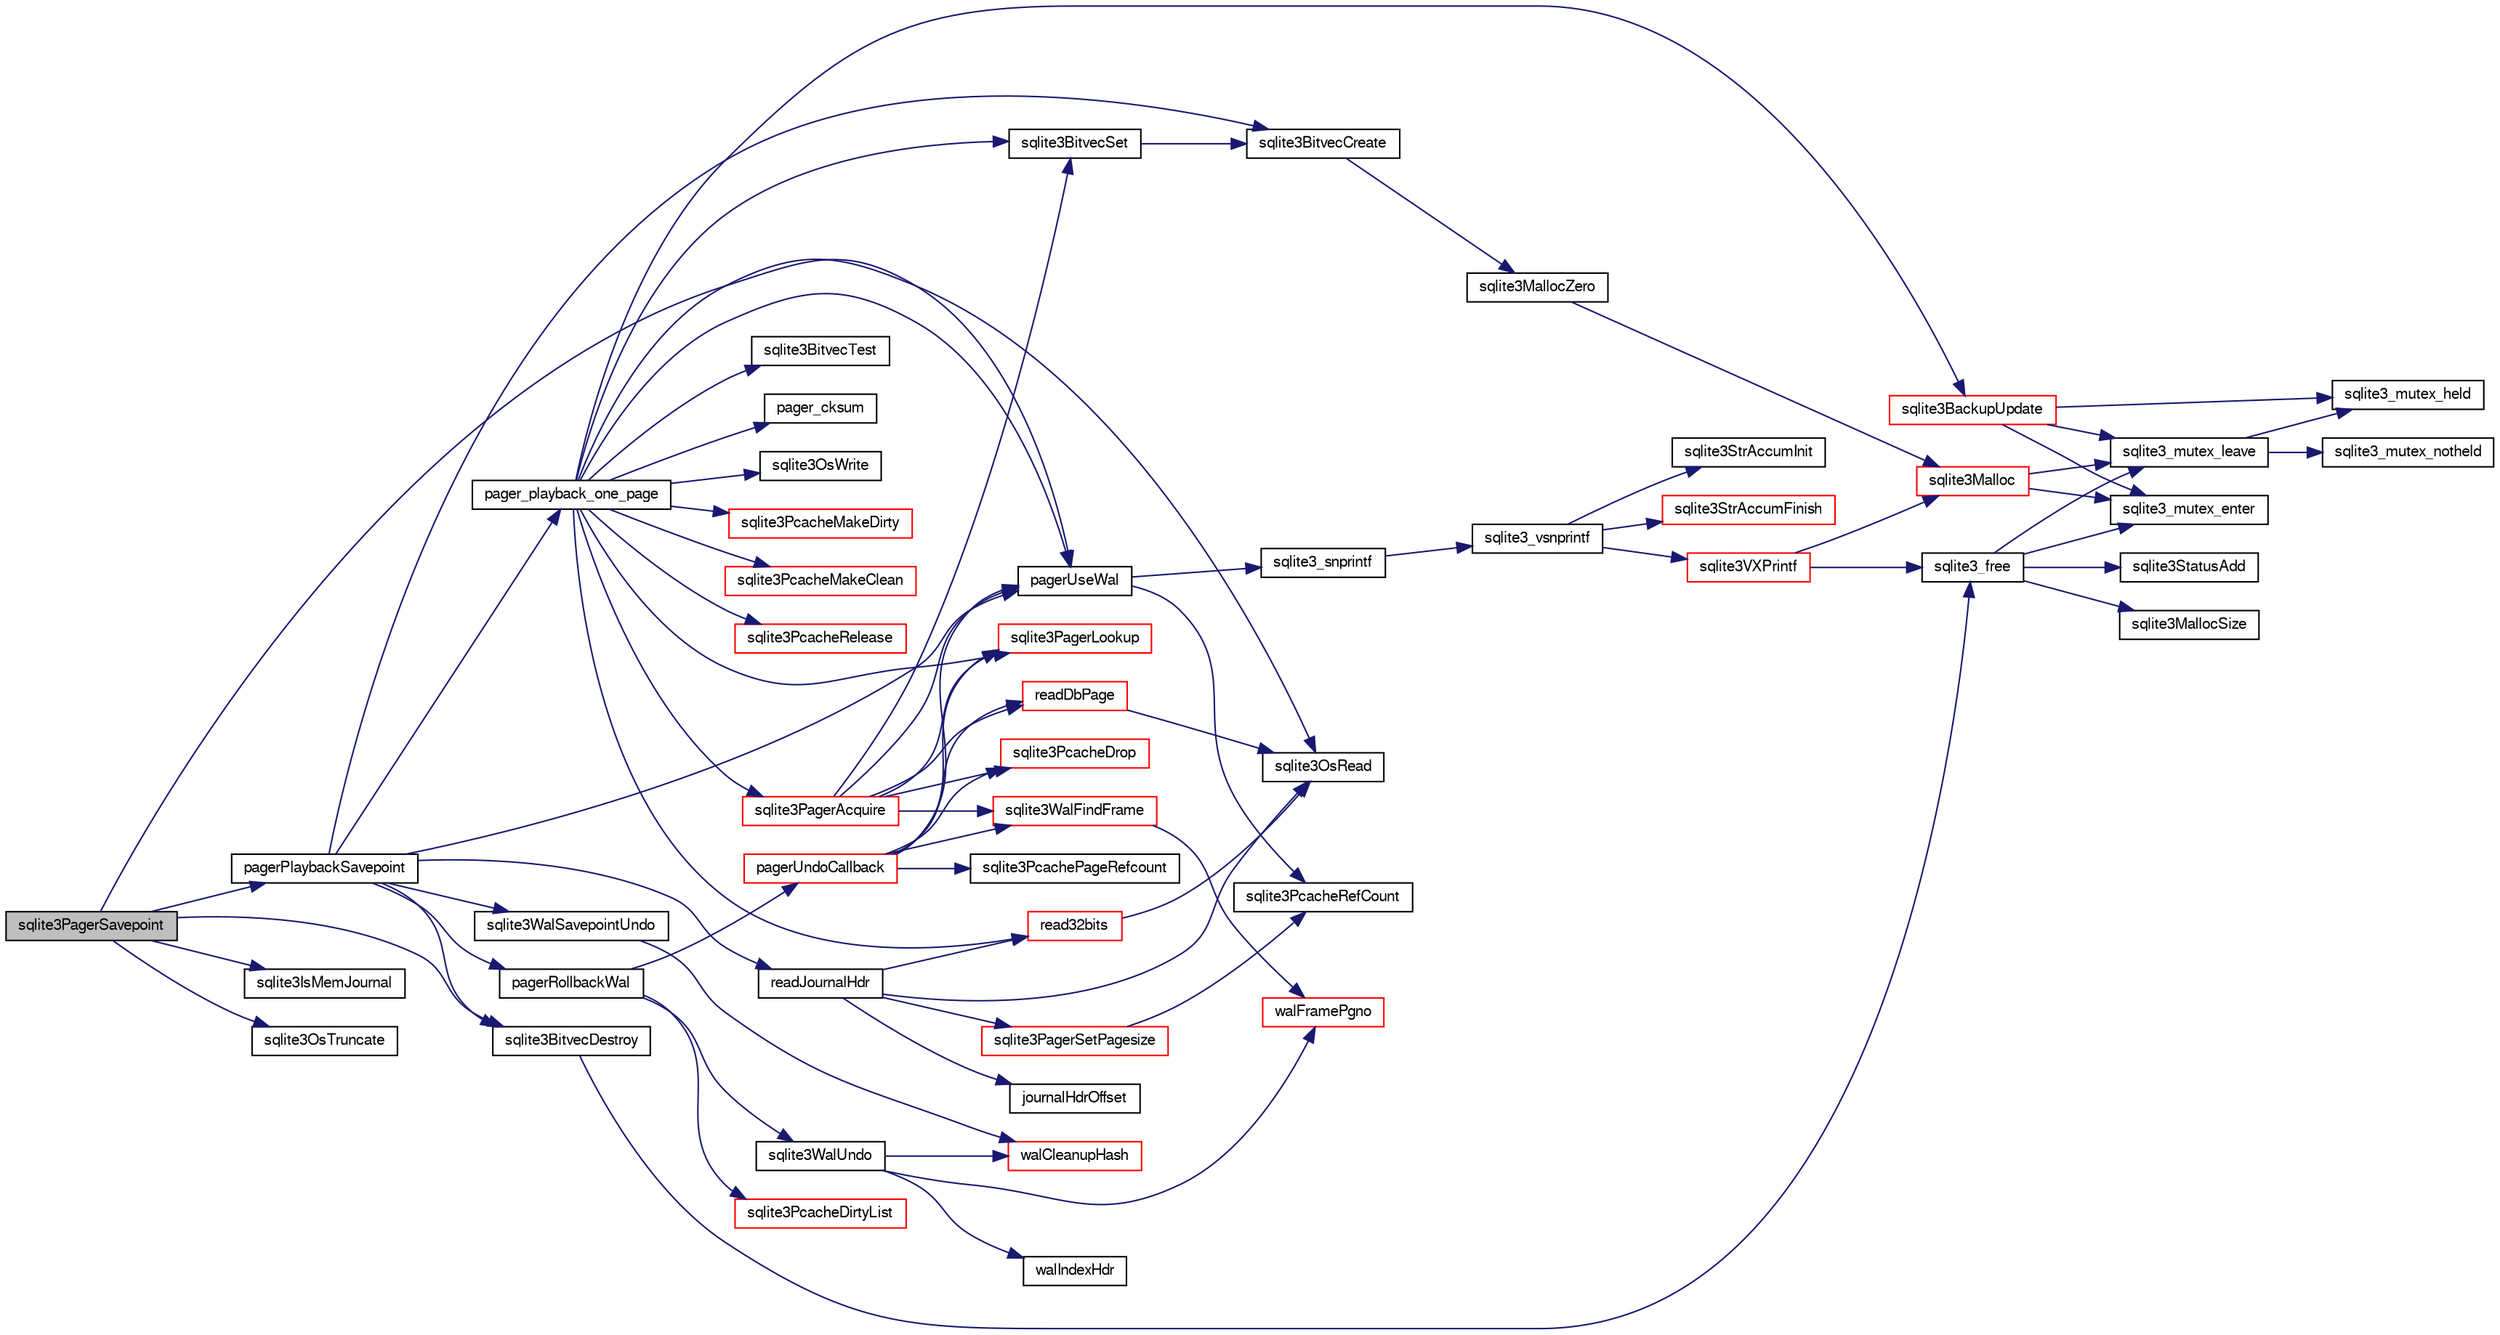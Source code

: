 digraph "sqlite3PagerSavepoint"
{
  edge [fontname="FreeSans",fontsize="10",labelfontname="FreeSans",labelfontsize="10"];
  node [fontname="FreeSans",fontsize="10",shape=record];
  rankdir="LR";
  Node636902 [label="sqlite3PagerSavepoint",height=0.2,width=0.4,color="black", fillcolor="grey75", style="filled", fontcolor="black"];
  Node636902 -> Node636903 [color="midnightblue",fontsize="10",style="solid",fontname="FreeSans"];
  Node636903 [label="sqlite3BitvecDestroy",height=0.2,width=0.4,color="black", fillcolor="white", style="filled",URL="$sqlite3_8c.html#ab732400d8022b48df1b7b3ee41be045d"];
  Node636903 -> Node636904 [color="midnightblue",fontsize="10",style="solid",fontname="FreeSans"];
  Node636904 [label="sqlite3_free",height=0.2,width=0.4,color="black", fillcolor="white", style="filled",URL="$sqlite3_8c.html#a6552349e36a8a691af5487999ab09519"];
  Node636904 -> Node636905 [color="midnightblue",fontsize="10",style="solid",fontname="FreeSans"];
  Node636905 [label="sqlite3_mutex_enter",height=0.2,width=0.4,color="black", fillcolor="white", style="filled",URL="$sqlite3_8c.html#a1c12cde690bd89f104de5cbad12a6bf5"];
  Node636904 -> Node636906 [color="midnightblue",fontsize="10",style="solid",fontname="FreeSans"];
  Node636906 [label="sqlite3StatusAdd",height=0.2,width=0.4,color="black", fillcolor="white", style="filled",URL="$sqlite3_8c.html#afa029f93586aeab4cc85360905dae9cd"];
  Node636904 -> Node636907 [color="midnightblue",fontsize="10",style="solid",fontname="FreeSans"];
  Node636907 [label="sqlite3MallocSize",height=0.2,width=0.4,color="black", fillcolor="white", style="filled",URL="$sqlite3_8c.html#acf5d2a5f35270bafb050bd2def576955"];
  Node636904 -> Node636908 [color="midnightblue",fontsize="10",style="solid",fontname="FreeSans"];
  Node636908 [label="sqlite3_mutex_leave",height=0.2,width=0.4,color="black", fillcolor="white", style="filled",URL="$sqlite3_8c.html#a5838d235601dbd3c1fa993555c6bcc93"];
  Node636908 -> Node636909 [color="midnightblue",fontsize="10",style="solid",fontname="FreeSans"];
  Node636909 [label="sqlite3_mutex_held",height=0.2,width=0.4,color="black", fillcolor="white", style="filled",URL="$sqlite3_8c.html#acf77da68932b6bc163c5e68547ecc3e7"];
  Node636908 -> Node636910 [color="midnightblue",fontsize="10",style="solid",fontname="FreeSans"];
  Node636910 [label="sqlite3_mutex_notheld",height=0.2,width=0.4,color="black", fillcolor="white", style="filled",URL="$sqlite3_8c.html#a83967c837c1c000d3b5adcfaa688f5dc"];
  Node636902 -> Node636911 [color="midnightblue",fontsize="10",style="solid",fontname="FreeSans"];
  Node636911 [label="sqlite3IsMemJournal",height=0.2,width=0.4,color="black", fillcolor="white", style="filled",URL="$sqlite3_8c.html#a237bb8682b84ed24be164d4c57465182"];
  Node636902 -> Node636912 [color="midnightblue",fontsize="10",style="solid",fontname="FreeSans"];
  Node636912 [label="sqlite3OsTruncate",height=0.2,width=0.4,color="black", fillcolor="white", style="filled",URL="$sqlite3_8c.html#ab14e17fc93b09d52b42c433c47eb3b68"];
  Node636902 -> Node636913 [color="midnightblue",fontsize="10",style="solid",fontname="FreeSans"];
  Node636913 [label="pagerUseWal",height=0.2,width=0.4,color="black", fillcolor="white", style="filled",URL="$sqlite3_8c.html#a31def80bfe1de9284d635ba190a5eb68"];
  Node636913 -> Node636914 [color="midnightblue",fontsize="10",style="solid",fontname="FreeSans"];
  Node636914 [label="sqlite3PcacheRefCount",height=0.2,width=0.4,color="black", fillcolor="white", style="filled",URL="$sqlite3_8c.html#adee2536d23ec9628e0883ccab03b3429"];
  Node636913 -> Node636915 [color="midnightblue",fontsize="10",style="solid",fontname="FreeSans"];
  Node636915 [label="sqlite3_snprintf",height=0.2,width=0.4,color="black", fillcolor="white", style="filled",URL="$sqlite3_8c.html#aa2695a752e971577f5784122f2013c40"];
  Node636915 -> Node636916 [color="midnightblue",fontsize="10",style="solid",fontname="FreeSans"];
  Node636916 [label="sqlite3_vsnprintf",height=0.2,width=0.4,color="black", fillcolor="white", style="filled",URL="$sqlite3_8c.html#a0862c03aea71d62847e452aa655add42"];
  Node636916 -> Node636917 [color="midnightblue",fontsize="10",style="solid",fontname="FreeSans"];
  Node636917 [label="sqlite3StrAccumInit",height=0.2,width=0.4,color="black", fillcolor="white", style="filled",URL="$sqlite3_8c.html#aabf95e113b9d54d519cd15a56215f560"];
  Node636916 -> Node636918 [color="midnightblue",fontsize="10",style="solid",fontname="FreeSans"];
  Node636918 [label="sqlite3VXPrintf",height=0.2,width=0.4,color="red", fillcolor="white", style="filled",URL="$sqlite3_8c.html#a63c25806c9bd4a2b76f9a0eb232c6bde"];
  Node636918 -> Node636930 [color="midnightblue",fontsize="10",style="solid",fontname="FreeSans"];
  Node636930 [label="sqlite3Malloc",height=0.2,width=0.4,color="red", fillcolor="white", style="filled",URL="$sqlite3_8c.html#a361a2eaa846b1885f123abe46f5d8b2b"];
  Node636930 -> Node636905 [color="midnightblue",fontsize="10",style="solid",fontname="FreeSans"];
  Node636930 -> Node636908 [color="midnightblue",fontsize="10",style="solid",fontname="FreeSans"];
  Node636918 -> Node636904 [color="midnightblue",fontsize="10",style="solid",fontname="FreeSans"];
  Node636916 -> Node636961 [color="midnightblue",fontsize="10",style="solid",fontname="FreeSans"];
  Node636961 [label="sqlite3StrAccumFinish",height=0.2,width=0.4,color="red", fillcolor="white", style="filled",URL="$sqlite3_8c.html#adb7f26b10ac1b847db6f000ef4c2e2ba"];
  Node636902 -> Node637190 [color="midnightblue",fontsize="10",style="solid",fontname="FreeSans"];
  Node637190 [label="pagerPlaybackSavepoint",height=0.2,width=0.4,color="black", fillcolor="white", style="filled",URL="$sqlite3_8c.html#aedf76c3b6661c4244cc3e2c5464fd12e"];
  Node637190 -> Node637191 [color="midnightblue",fontsize="10",style="solid",fontname="FreeSans"];
  Node637191 [label="sqlite3BitvecCreate",height=0.2,width=0.4,color="black", fillcolor="white", style="filled",URL="$sqlite3_8c.html#a0a60c2422cf28790767f5bc7598514ee"];
  Node637191 -> Node636942 [color="midnightblue",fontsize="10",style="solid",fontname="FreeSans"];
  Node636942 [label="sqlite3MallocZero",height=0.2,width=0.4,color="black", fillcolor="white", style="filled",URL="$sqlite3_8c.html#ab3e07a30b9b5471f9f5e8f9cb7229934"];
  Node636942 -> Node636930 [color="midnightblue",fontsize="10",style="solid",fontname="FreeSans"];
  Node637190 -> Node636913 [color="midnightblue",fontsize="10",style="solid",fontname="FreeSans"];
  Node637190 -> Node637192 [color="midnightblue",fontsize="10",style="solid",fontname="FreeSans"];
  Node637192 [label="pagerRollbackWal",height=0.2,width=0.4,color="black", fillcolor="white", style="filled",URL="$sqlite3_8c.html#a80911cae8e3a137646b54d4e3e52147b"];
  Node637192 -> Node637193 [color="midnightblue",fontsize="10",style="solid",fontname="FreeSans"];
  Node637193 [label="sqlite3WalUndo",height=0.2,width=0.4,color="black", fillcolor="white", style="filled",URL="$sqlite3_8c.html#a9a106da99e04f3c34f90e9ca15678953"];
  Node637193 -> Node637194 [color="midnightblue",fontsize="10",style="solid",fontname="FreeSans"];
  Node637194 [label="walIndexHdr",height=0.2,width=0.4,color="black", fillcolor="white", style="filled",URL="$sqlite3_8c.html#aab2cbd233e7f954c7a260578027bb0ca"];
  Node637193 -> Node637195 [color="midnightblue",fontsize="10",style="solid",fontname="FreeSans"];
  Node637195 [label="walFramePgno",height=0.2,width=0.4,color="red", fillcolor="white", style="filled",URL="$sqlite3_8c.html#a3fd5c9b2449525622e72f95ac5cbf218"];
  Node637193 -> Node637197 [color="midnightblue",fontsize="10",style="solid",fontname="FreeSans"];
  Node637197 [label="walCleanupHash",height=0.2,width=0.4,color="red", fillcolor="white", style="filled",URL="$sqlite3_8c.html#acb07b8b7a082b5b17a0cd10bc324cc94"];
  Node637192 -> Node637205 [color="midnightblue",fontsize="10",style="solid",fontname="FreeSans"];
  Node637205 [label="pagerUndoCallback",height=0.2,width=0.4,color="red", fillcolor="white", style="filled",URL="$sqlite3_8c.html#aca578b7eaed97dbbc2219eb67e1de24f"];
  Node637205 -> Node636913 [color="midnightblue",fontsize="10",style="solid",fontname="FreeSans"];
  Node637205 -> Node637206 [color="midnightblue",fontsize="10",style="solid",fontname="FreeSans"];
  Node637206 [label="sqlite3PagerLookup",height=0.2,width=0.4,color="red", fillcolor="white", style="filled",URL="$sqlite3_8c.html#a1252ec03814f64eed236cfb21094cafd"];
  Node637205 -> Node637210 [color="midnightblue",fontsize="10",style="solid",fontname="FreeSans"];
  Node637210 [label="sqlite3PcachePageRefcount",height=0.2,width=0.4,color="black", fillcolor="white", style="filled",URL="$sqlite3_8c.html#a4010b85eb18d6cc834f0f9ced4f6a274"];
  Node637205 -> Node637211 [color="midnightblue",fontsize="10",style="solid",fontname="FreeSans"];
  Node637211 [label="sqlite3PcacheDrop",height=0.2,width=0.4,color="red", fillcolor="white", style="filled",URL="$sqlite3_8c.html#a78667811e7a2a7e75117cd6ec9cf6486"];
  Node637205 -> Node637213 [color="midnightblue",fontsize="10",style="solid",fontname="FreeSans"];
  Node637213 [label="sqlite3WalFindFrame",height=0.2,width=0.4,color="red", fillcolor="white", style="filled",URL="$sqlite3_8c.html#a70d73def3adcc264f500a63178742708"];
  Node637213 -> Node637195 [color="midnightblue",fontsize="10",style="solid",fontname="FreeSans"];
  Node637205 -> Node637214 [color="midnightblue",fontsize="10",style="solid",fontname="FreeSans"];
  Node637214 [label="readDbPage",height=0.2,width=0.4,color="red", fillcolor="white", style="filled",URL="$sqlite3_8c.html#a1c4cca64dd97dda37d9be9cac94941a0"];
  Node637214 -> Node637216 [color="midnightblue",fontsize="10",style="solid",fontname="FreeSans"];
  Node637216 [label="sqlite3OsRead",height=0.2,width=0.4,color="black", fillcolor="white", style="filled",URL="$sqlite3_8c.html#a98ef6b5ed82299d2efc0b5f9e41c877d"];
  Node637192 -> Node637314 [color="midnightblue",fontsize="10",style="solid",fontname="FreeSans"];
  Node637314 [label="sqlite3PcacheDirtyList",height=0.2,width=0.4,color="red", fillcolor="white", style="filled",URL="$sqlite3_8c.html#a9fe5b4991391ec26e75fb59ee72704db"];
  Node637190 -> Node637262 [color="midnightblue",fontsize="10",style="solid",fontname="FreeSans"];
  Node637262 [label="pager_playback_one_page",height=0.2,width=0.4,color="black", fillcolor="white", style="filled",URL="$sqlite3_8c.html#adfca1dee9939482792fe2b4ed982d00e"];
  Node637262 -> Node636913 [color="midnightblue",fontsize="10",style="solid",fontname="FreeSans"];
  Node637262 -> Node637247 [color="midnightblue",fontsize="10",style="solid",fontname="FreeSans"];
  Node637247 [label="read32bits",height=0.2,width=0.4,color="red", fillcolor="white", style="filled",URL="$sqlite3_8c.html#a9827cbfc556377e551197926ca1adf61"];
  Node637247 -> Node637216 [color="midnightblue",fontsize="10",style="solid",fontname="FreeSans"];
  Node637262 -> Node637216 [color="midnightblue",fontsize="10",style="solid",fontname="FreeSans"];
  Node637262 -> Node637263 [color="midnightblue",fontsize="10",style="solid",fontname="FreeSans"];
  Node637263 [label="sqlite3BitvecTest",height=0.2,width=0.4,color="black", fillcolor="white", style="filled",URL="$sqlite3_8c.html#ab08693a5ff8d1b759eb50dc307ee910f"];
  Node637262 -> Node637264 [color="midnightblue",fontsize="10",style="solid",fontname="FreeSans"];
  Node637264 [label="pager_cksum",height=0.2,width=0.4,color="black", fillcolor="white", style="filled",URL="$sqlite3_8c.html#aabee8392d616aa1523fd6521cd2eb2b2"];
  Node637262 -> Node637265 [color="midnightblue",fontsize="10",style="solid",fontname="FreeSans"];
  Node637265 [label="sqlite3BitvecSet",height=0.2,width=0.4,color="black", fillcolor="white", style="filled",URL="$sqlite3_8c.html#a1f3c6d64d5d889e451d6725b1eb458be"];
  Node637265 -> Node637191 [color="midnightblue",fontsize="10",style="solid",fontname="FreeSans"];
  Node637262 -> Node637206 [color="midnightblue",fontsize="10",style="solid",fontname="FreeSans"];
  Node637262 -> Node637229 [color="midnightblue",fontsize="10",style="solid",fontname="FreeSans"];
  Node637229 [label="sqlite3OsWrite",height=0.2,width=0.4,color="black", fillcolor="white", style="filled",URL="$sqlite3_8c.html#a1eea7ec327af84c05b4dd4cc075a537f"];
  Node637262 -> Node637266 [color="midnightblue",fontsize="10",style="solid",fontname="FreeSans"];
  Node637266 [label="sqlite3BackupUpdate",height=0.2,width=0.4,color="red", fillcolor="white", style="filled",URL="$sqlite3_8c.html#a928fd0b03c8d689beb3b81d73e9c713c"];
  Node637266 -> Node636909 [color="midnightblue",fontsize="10",style="solid",fontname="FreeSans"];
  Node637266 -> Node636905 [color="midnightblue",fontsize="10",style="solid",fontname="FreeSans"];
  Node637266 -> Node636908 [color="midnightblue",fontsize="10",style="solid",fontname="FreeSans"];
  Node637262 -> Node637303 [color="midnightblue",fontsize="10",style="solid",fontname="FreeSans"];
  Node637303 [label="sqlite3PagerAcquire",height=0.2,width=0.4,color="red", fillcolor="white", style="filled",URL="$sqlite3_8c.html#a22a53daafd2bd778cda390312651f994"];
  Node637303 -> Node636913 [color="midnightblue",fontsize="10",style="solid",fontname="FreeSans"];
  Node637303 -> Node637213 [color="midnightblue",fontsize="10",style="solid",fontname="FreeSans"];
  Node637303 -> Node637206 [color="midnightblue",fontsize="10",style="solid",fontname="FreeSans"];
  Node637303 -> Node637265 [color="midnightblue",fontsize="10",style="solid",fontname="FreeSans"];
  Node637303 -> Node637214 [color="midnightblue",fontsize="10",style="solid",fontname="FreeSans"];
  Node637303 -> Node637211 [color="midnightblue",fontsize="10",style="solid",fontname="FreeSans"];
  Node637262 -> Node637289 [color="midnightblue",fontsize="10",style="solid",fontname="FreeSans"];
  Node637289 [label="sqlite3PcacheMakeDirty",height=0.2,width=0.4,color="red", fillcolor="white", style="filled",URL="$sqlite3_8c.html#ab2add4c541df2d0b57a993930ee18a3a"];
  Node637262 -> Node637233 [color="midnightblue",fontsize="10",style="solid",fontname="FreeSans"];
  Node637233 [label="sqlite3PcacheMakeClean",height=0.2,width=0.4,color="red", fillcolor="white", style="filled",URL="$sqlite3_8c.html#ac00d8abc5cdfaa4da090c03d2b24711c"];
  Node637262 -> Node637219 [color="midnightblue",fontsize="10",style="solid",fontname="FreeSans"];
  Node637219 [label="sqlite3PcacheRelease",height=0.2,width=0.4,color="red", fillcolor="white", style="filled",URL="$sqlite3_8c.html#ad07fc7a8130ad1e77861f345084b1b83"];
  Node637190 -> Node637250 [color="midnightblue",fontsize="10",style="solid",fontname="FreeSans"];
  Node637250 [label="readJournalHdr",height=0.2,width=0.4,color="black", fillcolor="white", style="filled",URL="$sqlite3_8c.html#a4367a6db0dfbaacd476aeecccc99904b"];
  Node637250 -> Node637251 [color="midnightblue",fontsize="10",style="solid",fontname="FreeSans"];
  Node637251 [label="journalHdrOffset",height=0.2,width=0.4,color="black", fillcolor="white", style="filled",URL="$sqlite3_8c.html#ade39a2ad6c5f6511b13e92c024e83888"];
  Node637250 -> Node637216 [color="midnightblue",fontsize="10",style="solid",fontname="FreeSans"];
  Node637250 -> Node637247 [color="midnightblue",fontsize="10",style="solid",fontname="FreeSans"];
  Node637250 -> Node637252 [color="midnightblue",fontsize="10",style="solid",fontname="FreeSans"];
  Node637252 [label="sqlite3PagerSetPagesize",height=0.2,width=0.4,color="red", fillcolor="white", style="filled",URL="$sqlite3_8c.html#ab668348d5dcc0382c247c74b6358f16e"];
  Node637252 -> Node636914 [color="midnightblue",fontsize="10",style="solid",fontname="FreeSans"];
  Node637190 -> Node637317 [color="midnightblue",fontsize="10",style="solid",fontname="FreeSans"];
  Node637317 [label="sqlite3WalSavepointUndo",height=0.2,width=0.4,color="black", fillcolor="white", style="filled",URL="$sqlite3_8c.html#acadd357868ee08e816276be2170e0904"];
  Node637317 -> Node637197 [color="midnightblue",fontsize="10",style="solid",fontname="FreeSans"];
  Node637190 -> Node636903 [color="midnightblue",fontsize="10",style="solid",fontname="FreeSans"];
}
